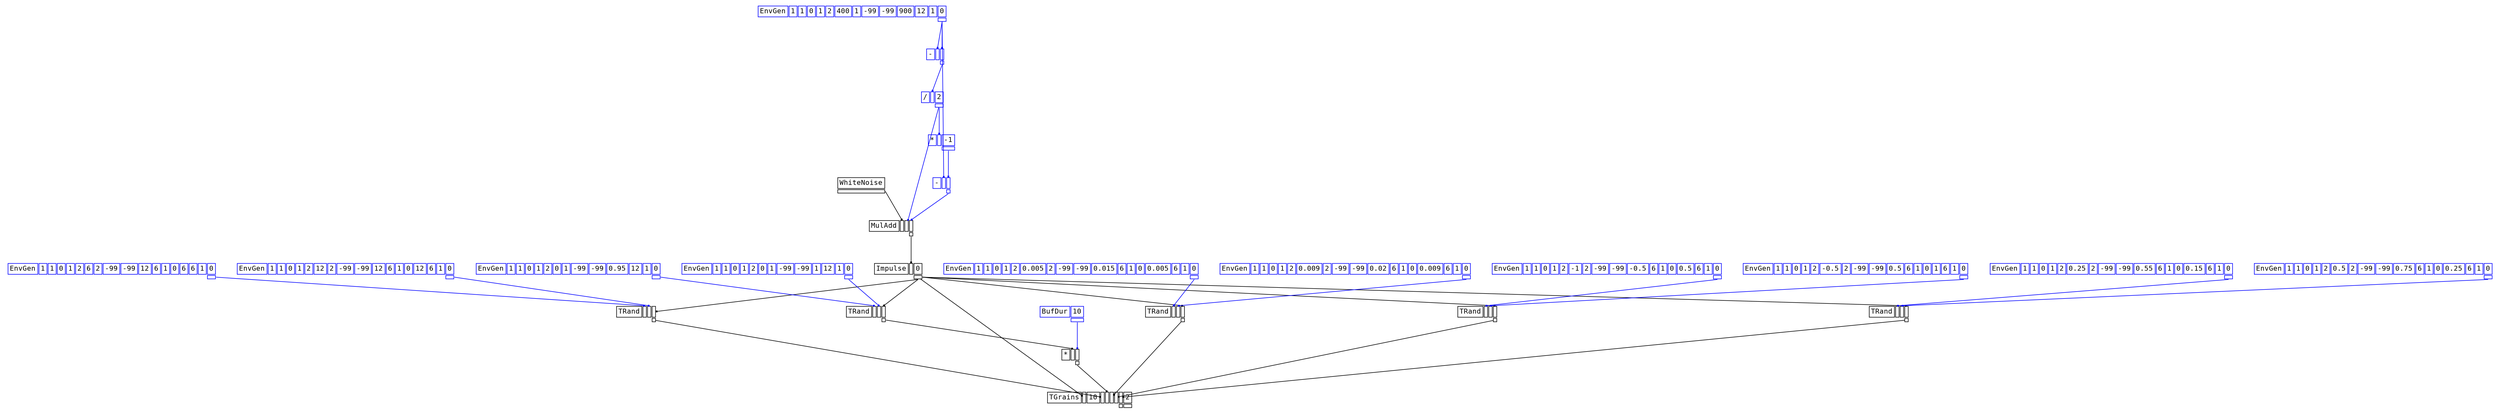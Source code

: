 digraph Anonymous {
graph [splines=false];
node [fontsize=12,fontname="Courier"];
edge [arrowhead=box,arrowsize=0.25];
u_0 [shape="plaintext",color="black",label=<<TABLE BORDER="0" CELLBORDER="1"><TR><TD>WhiteNoise</TD></TR><TR><TD PORT="o_0"></TD></TR></TABLE>>];
u_8 [shape="plaintext",color="blue",label=<<TABLE BORDER="0" CELLBORDER="1"><TR><TD>EnvGen</TD><TD>1</TD><TD>1</TD><TD>0</TD><TD>1</TD><TD>2</TD><TD>400</TD><TD>1</TD><TD>-99</TD><TD>-99</TD><TD>900</TD><TD>12</TD><TD>1</TD><TD>0</TD></TR><TR><TD BORDER="0"></TD><TD BORDER="0"></TD><TD BORDER="0"></TD><TD BORDER="0"></TD><TD BORDER="0"></TD><TD BORDER="0"></TD><TD BORDER="0"></TD><TD BORDER="0"></TD><TD BORDER="0"></TD><TD BORDER="0"></TD><TD BORDER="0"></TD><TD BORDER="0"></TD><TD BORDER="0"></TD><TD PORT="o_0"></TD></TR></TABLE>>];
u_9 [shape="plaintext",color="blue",label=<<TABLE BORDER="0" CELLBORDER="1"><TR><TD>-</TD><TD PORT="i_0"></TD><TD PORT="i_1"></TD></TR><TR><TD BORDER="0"></TD><TD BORDER="0"></TD><TD PORT="o_0"></TD></TR></TABLE>>];
u_10 [shape="plaintext",color="blue",label=<<TABLE BORDER="0" CELLBORDER="1"><TR><TD>/</TD><TD PORT="i_0"></TD><TD>2</TD></TR><TR><TD BORDER="0"></TD><TD BORDER="0"></TD><TD PORT="o_0"></TD></TR></TABLE>>];
u_12 [shape="plaintext",color="blue",label=<<TABLE BORDER="0" CELLBORDER="1"><TR><TD>*</TD><TD PORT="i_0"></TD><TD>-1</TD></TR><TR><TD BORDER="0"></TD><TD BORDER="0"></TD><TD PORT="o_0"></TD></TR></TABLE>>];
u_13 [shape="plaintext",color="blue",label=<<TABLE BORDER="0" CELLBORDER="1"><TR><TD>-</TD><TD PORT="i_0"></TD><TD PORT="i_1"></TD></TR><TR><TD BORDER="0"></TD><TD BORDER="0"></TD><TD PORT="o_0"></TD></TR></TABLE>>];
u_14 [shape="plaintext",color="black",label=<<TABLE BORDER="0" CELLBORDER="1"><TR><TD>MulAdd</TD><TD PORT="i_0"></TD><TD PORT="i_1"></TD><TD PORT="i_2"></TD></TR><TR><TD BORDER="0"></TD><TD BORDER="0"></TD><TD BORDER="0"></TD><TD PORT="o_0"></TD></TR></TABLE>>];
u_15 [shape="plaintext",color="black",label=<<TABLE BORDER="0" CELLBORDER="1"><TR><TD>Impulse</TD><TD PORT="i_0"></TD><TD>0</TD></TR><TR><TD BORDER="0"></TD><TD BORDER="0"></TD><TD PORT="o_0"></TD></TR></TABLE>>];
u_18 [shape="plaintext",color="blue",label=<<TABLE BORDER="0" CELLBORDER="1"><TR><TD>EnvGen</TD><TD>1</TD><TD>1</TD><TD>0</TD><TD>1</TD><TD>2</TD><TD>6</TD><TD>2</TD><TD>-99</TD><TD>-99</TD><TD>12</TD><TD>6</TD><TD>1</TD><TD>0</TD><TD>6</TD><TD>6</TD><TD>1</TD><TD>0</TD></TR><TR><TD BORDER="0"></TD><TD BORDER="0"></TD><TD BORDER="0"></TD><TD BORDER="0"></TD><TD BORDER="0"></TD><TD BORDER="0"></TD><TD BORDER="0"></TD><TD BORDER="0"></TD><TD BORDER="0"></TD><TD BORDER="0"></TD><TD BORDER="0"></TD><TD BORDER="0"></TD><TD BORDER="0"></TD><TD BORDER="0"></TD><TD BORDER="0"></TD><TD BORDER="0"></TD><TD BORDER="0"></TD><TD PORT="o_0"></TD></TR></TABLE>>];
u_19 [shape="plaintext",color="blue",label=<<TABLE BORDER="0" CELLBORDER="1"><TR><TD>EnvGen</TD><TD>1</TD><TD>1</TD><TD>0</TD><TD>1</TD><TD>2</TD><TD>12</TD><TD>2</TD><TD>-99</TD><TD>-99</TD><TD>12</TD><TD>6</TD><TD>1</TD><TD>0</TD><TD>12</TD><TD>6</TD><TD>1</TD><TD>0</TD></TR><TR><TD BORDER="0"></TD><TD BORDER="0"></TD><TD BORDER="0"></TD><TD BORDER="0"></TD><TD BORDER="0"></TD><TD BORDER="0"></TD><TD BORDER="0"></TD><TD BORDER="0"></TD><TD BORDER="0"></TD><TD BORDER="0"></TD><TD BORDER="0"></TD><TD BORDER="0"></TD><TD BORDER="0"></TD><TD BORDER="0"></TD><TD BORDER="0"></TD><TD BORDER="0"></TD><TD BORDER="0"></TD><TD PORT="o_0"></TD></TR></TABLE>>];
u_20 [shape="plaintext",color="black",label=<<TABLE BORDER="0" CELLBORDER="1"><TR><TD>TRand</TD><TD PORT="i_0"></TD><TD PORT="i_1"></TD><TD PORT="i_2"></TD></TR><TR><TD BORDER="0"></TD><TD BORDER="0"></TD><TD BORDER="0"></TD><TD PORT="o_0"></TD></TR></TABLE>>];
u_22 [shape="plaintext",color="blue",label=<<TABLE BORDER="0" CELLBORDER="1"><TR><TD>EnvGen</TD><TD>1</TD><TD>1</TD><TD>0</TD><TD>1</TD><TD>2</TD><TD>0</TD><TD>1</TD><TD>-99</TD><TD>-99</TD><TD>0.95</TD><TD>12</TD><TD>1</TD><TD>0</TD></TR><TR><TD BORDER="0"></TD><TD BORDER="0"></TD><TD BORDER="0"></TD><TD BORDER="0"></TD><TD BORDER="0"></TD><TD BORDER="0"></TD><TD BORDER="0"></TD><TD BORDER="0"></TD><TD BORDER="0"></TD><TD BORDER="0"></TD><TD BORDER="0"></TD><TD BORDER="0"></TD><TD BORDER="0"></TD><TD PORT="o_0"></TD></TR></TABLE>>];
u_23 [shape="plaintext",color="blue",label=<<TABLE BORDER="0" CELLBORDER="1"><TR><TD>EnvGen</TD><TD>1</TD><TD>1</TD><TD>0</TD><TD>1</TD><TD>2</TD><TD>0</TD><TD>1</TD><TD>-99</TD><TD>-99</TD><TD>1</TD><TD>12</TD><TD>1</TD><TD>0</TD></TR><TR><TD BORDER="0"></TD><TD BORDER="0"></TD><TD BORDER="0"></TD><TD BORDER="0"></TD><TD BORDER="0"></TD><TD BORDER="0"></TD><TD BORDER="0"></TD><TD BORDER="0"></TD><TD BORDER="0"></TD><TD BORDER="0"></TD><TD BORDER="0"></TD><TD BORDER="0"></TD><TD BORDER="0"></TD><TD PORT="o_0"></TD></TR></TABLE>>];
u_24 [shape="plaintext",color="black",label=<<TABLE BORDER="0" CELLBORDER="1"><TR><TD>TRand</TD><TD PORT="i_0"></TD><TD PORT="i_1"></TD><TD PORT="i_2"></TD></TR><TR><TD BORDER="0"></TD><TD BORDER="0"></TD><TD BORDER="0"></TD><TD PORT="o_0"></TD></TR></TABLE>>];
u_25 [shape="plaintext",color="blue",label=<<TABLE BORDER="0" CELLBORDER="1"><TR><TD>BufDur</TD><TD>10</TD></TR><TR><TD BORDER="0"></TD><TD PORT="o_0"></TD></TR></TABLE>>];
u_26 [shape="plaintext",color="black",label=<<TABLE BORDER="0" CELLBORDER="1"><TR><TD>*</TD><TD PORT="i_0"></TD><TD PORT="i_1"></TD></TR><TR><TD BORDER="0"></TD><TD BORDER="0"></TD><TD PORT="o_0"></TD></TR></TABLE>>];
u_29 [shape="plaintext",color="blue",label=<<TABLE BORDER="0" CELLBORDER="1"><TR><TD>EnvGen</TD><TD>1</TD><TD>1</TD><TD>0</TD><TD>1</TD><TD>2</TD><TD>0.005</TD><TD>2</TD><TD>-99</TD><TD>-99</TD><TD>0.015</TD><TD>6</TD><TD>1</TD><TD>0</TD><TD>0.005</TD><TD>6</TD><TD>1</TD><TD>0</TD></TR><TR><TD BORDER="0"></TD><TD BORDER="0"></TD><TD BORDER="0"></TD><TD BORDER="0"></TD><TD BORDER="0"></TD><TD BORDER="0"></TD><TD BORDER="0"></TD><TD BORDER="0"></TD><TD BORDER="0"></TD><TD BORDER="0"></TD><TD BORDER="0"></TD><TD BORDER="0"></TD><TD BORDER="0"></TD><TD BORDER="0"></TD><TD BORDER="0"></TD><TD BORDER="0"></TD><TD BORDER="0"></TD><TD PORT="o_0"></TD></TR></TABLE>>];
u_32 [shape="plaintext",color="blue",label=<<TABLE BORDER="0" CELLBORDER="1"><TR><TD>EnvGen</TD><TD>1</TD><TD>1</TD><TD>0</TD><TD>1</TD><TD>2</TD><TD>0.009</TD><TD>2</TD><TD>-99</TD><TD>-99</TD><TD>0.02</TD><TD>6</TD><TD>1</TD><TD>0</TD><TD>0.009</TD><TD>6</TD><TD>1</TD><TD>0</TD></TR><TR><TD BORDER="0"></TD><TD BORDER="0"></TD><TD BORDER="0"></TD><TD BORDER="0"></TD><TD BORDER="0"></TD><TD BORDER="0"></TD><TD BORDER="0"></TD><TD BORDER="0"></TD><TD BORDER="0"></TD><TD BORDER="0"></TD><TD BORDER="0"></TD><TD BORDER="0"></TD><TD BORDER="0"></TD><TD BORDER="0"></TD><TD BORDER="0"></TD><TD BORDER="0"></TD><TD BORDER="0"></TD><TD PORT="o_0"></TD></TR></TABLE>>];
u_33 [shape="plaintext",color="black",label=<<TABLE BORDER="0" CELLBORDER="1"><TR><TD>TRand</TD><TD PORT="i_0"></TD><TD PORT="i_1"></TD><TD PORT="i_2"></TD></TR><TR><TD BORDER="0"></TD><TD BORDER="0"></TD><TD BORDER="0"></TD><TD PORT="o_0"></TD></TR></TABLE>>];
u_36 [shape="plaintext",color="blue",label=<<TABLE BORDER="0" CELLBORDER="1"><TR><TD>EnvGen</TD><TD>1</TD><TD>1</TD><TD>0</TD><TD>1</TD><TD>2</TD><TD>-1</TD><TD>2</TD><TD>-99</TD><TD>-99</TD><TD>-0.5</TD><TD>6</TD><TD>1</TD><TD>0</TD><TD>0.5</TD><TD>6</TD><TD>1</TD><TD>0</TD></TR><TR><TD BORDER="0"></TD><TD BORDER="0"></TD><TD BORDER="0"></TD><TD BORDER="0"></TD><TD BORDER="0"></TD><TD BORDER="0"></TD><TD BORDER="0"></TD><TD BORDER="0"></TD><TD BORDER="0"></TD><TD BORDER="0"></TD><TD BORDER="0"></TD><TD BORDER="0"></TD><TD BORDER="0"></TD><TD BORDER="0"></TD><TD BORDER="0"></TD><TD BORDER="0"></TD><TD BORDER="0"></TD><TD PORT="o_0"></TD></TR></TABLE>>];
u_37 [shape="plaintext",color="blue",label=<<TABLE BORDER="0" CELLBORDER="1"><TR><TD>EnvGen</TD><TD>1</TD><TD>1</TD><TD>0</TD><TD>1</TD><TD>2</TD><TD>-0.5</TD><TD>2</TD><TD>-99</TD><TD>-99</TD><TD>0.5</TD><TD>6</TD><TD>1</TD><TD>0</TD><TD>1</TD><TD>6</TD><TD>1</TD><TD>0</TD></TR><TR><TD BORDER="0"></TD><TD BORDER="0"></TD><TD BORDER="0"></TD><TD BORDER="0"></TD><TD BORDER="0"></TD><TD BORDER="0"></TD><TD BORDER="0"></TD><TD BORDER="0"></TD><TD BORDER="0"></TD><TD BORDER="0"></TD><TD BORDER="0"></TD><TD BORDER="0"></TD><TD BORDER="0"></TD><TD BORDER="0"></TD><TD BORDER="0"></TD><TD BORDER="0"></TD><TD BORDER="0"></TD><TD PORT="o_0"></TD></TR></TABLE>>];
u_38 [shape="plaintext",color="black",label=<<TABLE BORDER="0" CELLBORDER="1"><TR><TD>TRand</TD><TD PORT="i_0"></TD><TD PORT="i_1"></TD><TD PORT="i_2"></TD></TR><TR><TD BORDER="0"></TD><TD BORDER="0"></TD><TD BORDER="0"></TD><TD PORT="o_0"></TD></TR></TABLE>>];
u_42 [shape="plaintext",color="blue",label=<<TABLE BORDER="0" CELLBORDER="1"><TR><TD>EnvGen</TD><TD>1</TD><TD>1</TD><TD>0</TD><TD>1</TD><TD>2</TD><TD>0.25</TD><TD>2</TD><TD>-99</TD><TD>-99</TD><TD>0.55</TD><TD>6</TD><TD>1</TD><TD>0</TD><TD>0.15</TD><TD>6</TD><TD>1</TD><TD>0</TD></TR><TR><TD BORDER="0"></TD><TD BORDER="0"></TD><TD BORDER="0"></TD><TD BORDER="0"></TD><TD BORDER="0"></TD><TD BORDER="0"></TD><TD BORDER="0"></TD><TD BORDER="0"></TD><TD BORDER="0"></TD><TD BORDER="0"></TD><TD BORDER="0"></TD><TD BORDER="0"></TD><TD BORDER="0"></TD><TD BORDER="0"></TD><TD BORDER="0"></TD><TD BORDER="0"></TD><TD BORDER="0"></TD><TD PORT="o_0"></TD></TR></TABLE>>];
u_44 [shape="plaintext",color="blue",label=<<TABLE BORDER="0" CELLBORDER="1"><TR><TD>EnvGen</TD><TD>1</TD><TD>1</TD><TD>0</TD><TD>1</TD><TD>2</TD><TD>0.5</TD><TD>2</TD><TD>-99</TD><TD>-99</TD><TD>0.75</TD><TD>6</TD><TD>1</TD><TD>0</TD><TD>0.25</TD><TD>6</TD><TD>1</TD><TD>0</TD></TR><TR><TD BORDER="0"></TD><TD BORDER="0"></TD><TD BORDER="0"></TD><TD BORDER="0"></TD><TD BORDER="0"></TD><TD BORDER="0"></TD><TD BORDER="0"></TD><TD BORDER="0"></TD><TD BORDER="0"></TD><TD BORDER="0"></TD><TD BORDER="0"></TD><TD BORDER="0"></TD><TD BORDER="0"></TD><TD BORDER="0"></TD><TD BORDER="0"></TD><TD BORDER="0"></TD><TD BORDER="0"></TD><TD PORT="o_0"></TD></TR></TABLE>>];
u_45 [shape="plaintext",color="black",label=<<TABLE BORDER="0" CELLBORDER="1"><TR><TD>TRand</TD><TD PORT="i_0"></TD><TD PORT="i_1"></TD><TD PORT="i_2"></TD></TR><TR><TD BORDER="0"></TD><TD BORDER="0"></TD><TD BORDER="0"></TD><TD PORT="o_0"></TD></TR></TABLE>>];
u_46 [shape="plaintext",color="black",label=<<TABLE BORDER="0" CELLBORDER="1"><TR><TD>TGrains</TD><TD PORT="i_0"></TD><TD>10</TD><TD PORT="i_2"></TD><TD PORT="i_3"></TD><TD PORT="i_4"></TD><TD PORT="i_5"></TD><TD PORT="i_6"></TD><TD>2</TD></TR><TR><TD BORDER="0"></TD><TD BORDER="0"></TD><TD BORDER="0"></TD><TD BORDER="0"></TD><TD BORDER="0"></TD><TD BORDER="0"></TD><TD BORDER="0"></TD><TD PORT="o_0"></TD><TD PORT="o_1"></TD></TR></TABLE>>];
u_8:o_0 -> u_9:i_0 [color=blue];
u_8:o_0 -> u_9:i_1 [color=blue];
u_9:o_0 -> u_10:i_0 [color=blue];
u_10:o_0 -> u_12:i_0 [color=blue];
u_8:o_0 -> u_13:i_0 [color=blue];
u_12:o_0 -> u_13:i_1 [color=blue];
u_0:o_0 -> u_14:i_0 [color=black];
u_10:o_0 -> u_14:i_1 [color=blue];
u_13:o_0 -> u_14:i_2 [color=blue];
u_14:o_0 -> u_15:i_0 [color=black];
u_18:o_0 -> u_20:i_0 [color=blue];
u_19:o_0 -> u_20:i_1 [color=blue];
u_15:o_0 -> u_20:i_2 [color=black];
u_22:o_0 -> u_24:i_0 [color=blue];
u_23:o_0 -> u_24:i_1 [color=blue];
u_15:o_0 -> u_24:i_2 [color=black];
u_24:o_0 -> u_26:i_0 [color=black];
u_25:o_0 -> u_26:i_1 [color=blue];
u_29:o_0 -> u_33:i_0 [color=blue];
u_32:o_0 -> u_33:i_1 [color=blue];
u_15:o_0 -> u_33:i_2 [color=black];
u_36:o_0 -> u_38:i_0 [color=blue];
u_37:o_0 -> u_38:i_1 [color=blue];
u_15:o_0 -> u_38:i_2 [color=black];
u_42:o_0 -> u_45:i_0 [color=blue];
u_44:o_0 -> u_45:i_1 [color=blue];
u_15:o_0 -> u_45:i_2 [color=black];
u_15:o_0 -> u_46:i_0 [color=black];
u_20:o_0 -> u_46:i_2 [color=black];
u_26:o_0 -> u_46:i_3 [color=black];
u_33:o_0 -> u_46:i_4 [color=black];
u_38:o_0 -> u_46:i_5 [color=black];
u_45:o_0 -> u_46:i_6 [color=black];
}
